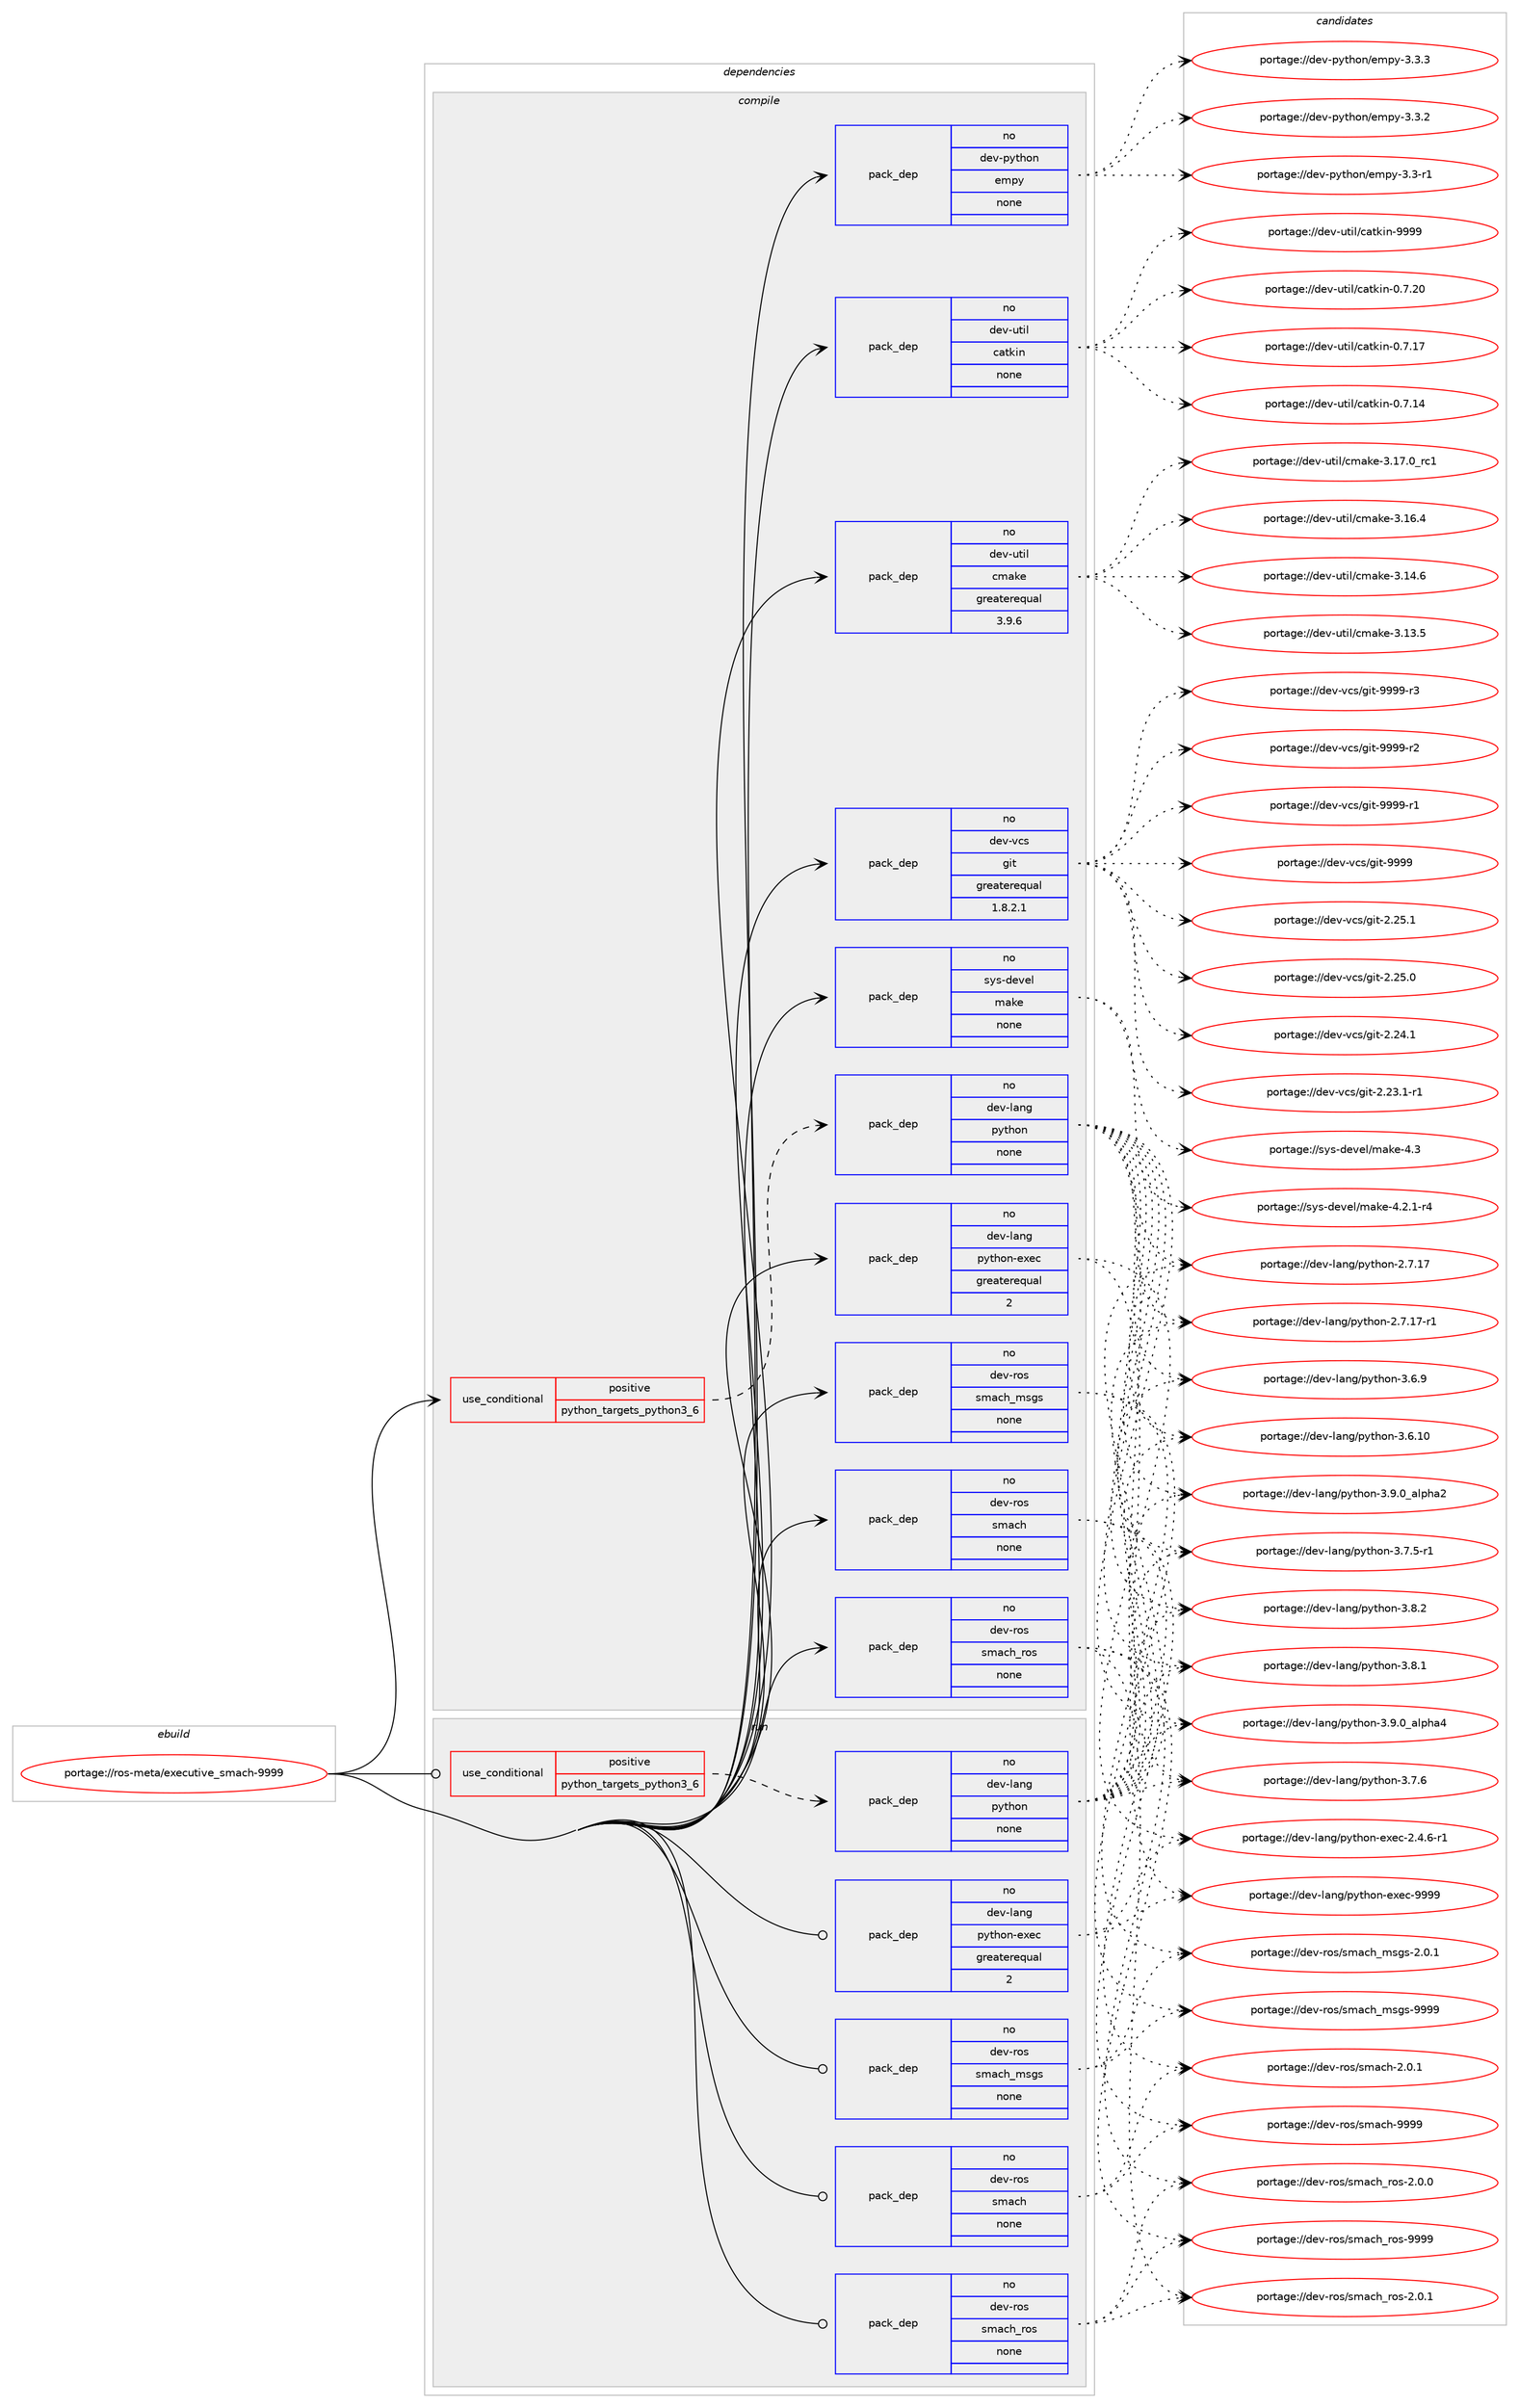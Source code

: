 digraph prolog {

# *************
# Graph options
# *************

newrank=true;
concentrate=true;
compound=true;
graph [rankdir=LR,fontname=Helvetica,fontsize=10,ranksep=1.5];#, ranksep=2.5, nodesep=0.2];
edge  [arrowhead=vee];
node  [fontname=Helvetica,fontsize=10];

# **********
# The ebuild
# **********

subgraph cluster_leftcol {
color=gray;
rank=same;
label=<<i>ebuild</i>>;
id [label="portage://ros-meta/executive_smach-9999", color=red, width=4, href="../ros-meta/executive_smach-9999.svg"];
}

# ****************
# The dependencies
# ****************

subgraph cluster_midcol {
color=gray;
label=<<i>dependencies</i>>;
subgraph cluster_compile {
fillcolor="#eeeeee";
style=filled;
label=<<i>compile</i>>;
subgraph cond13197 {
dependency66708 [label=<<TABLE BORDER="0" CELLBORDER="1" CELLSPACING="0" CELLPADDING="4"><TR><TD ROWSPAN="3" CELLPADDING="10">use_conditional</TD></TR><TR><TD>positive</TD></TR><TR><TD>python_targets_python3_6</TD></TR></TABLE>>, shape=none, color=red];
subgraph pack52173 {
dependency66709 [label=<<TABLE BORDER="0" CELLBORDER="1" CELLSPACING="0" CELLPADDING="4" WIDTH="220"><TR><TD ROWSPAN="6" CELLPADDING="30">pack_dep</TD></TR><TR><TD WIDTH="110">no</TD></TR><TR><TD>dev-lang</TD></TR><TR><TD>python</TD></TR><TR><TD>none</TD></TR><TR><TD></TD></TR></TABLE>>, shape=none, color=blue];
}
dependency66708:e -> dependency66709:w [weight=20,style="dashed",arrowhead="vee"];
}
id:e -> dependency66708:w [weight=20,style="solid",arrowhead="vee"];
subgraph pack52174 {
dependency66710 [label=<<TABLE BORDER="0" CELLBORDER="1" CELLSPACING="0" CELLPADDING="4" WIDTH="220"><TR><TD ROWSPAN="6" CELLPADDING="30">pack_dep</TD></TR><TR><TD WIDTH="110">no</TD></TR><TR><TD>dev-lang</TD></TR><TR><TD>python-exec</TD></TR><TR><TD>greaterequal</TD></TR><TR><TD>2</TD></TR></TABLE>>, shape=none, color=blue];
}
id:e -> dependency66710:w [weight=20,style="solid",arrowhead="vee"];
subgraph pack52175 {
dependency66711 [label=<<TABLE BORDER="0" CELLBORDER="1" CELLSPACING="0" CELLPADDING="4" WIDTH="220"><TR><TD ROWSPAN="6" CELLPADDING="30">pack_dep</TD></TR><TR><TD WIDTH="110">no</TD></TR><TR><TD>dev-python</TD></TR><TR><TD>empy</TD></TR><TR><TD>none</TD></TR><TR><TD></TD></TR></TABLE>>, shape=none, color=blue];
}
id:e -> dependency66711:w [weight=20,style="solid",arrowhead="vee"];
subgraph pack52176 {
dependency66712 [label=<<TABLE BORDER="0" CELLBORDER="1" CELLSPACING="0" CELLPADDING="4" WIDTH="220"><TR><TD ROWSPAN="6" CELLPADDING="30">pack_dep</TD></TR><TR><TD WIDTH="110">no</TD></TR><TR><TD>dev-ros</TD></TR><TR><TD>smach</TD></TR><TR><TD>none</TD></TR><TR><TD></TD></TR></TABLE>>, shape=none, color=blue];
}
id:e -> dependency66712:w [weight=20,style="solid",arrowhead="vee"];
subgraph pack52177 {
dependency66713 [label=<<TABLE BORDER="0" CELLBORDER="1" CELLSPACING="0" CELLPADDING="4" WIDTH="220"><TR><TD ROWSPAN="6" CELLPADDING="30">pack_dep</TD></TR><TR><TD WIDTH="110">no</TD></TR><TR><TD>dev-ros</TD></TR><TR><TD>smach_msgs</TD></TR><TR><TD>none</TD></TR><TR><TD></TD></TR></TABLE>>, shape=none, color=blue];
}
id:e -> dependency66713:w [weight=20,style="solid",arrowhead="vee"];
subgraph pack52178 {
dependency66714 [label=<<TABLE BORDER="0" CELLBORDER="1" CELLSPACING="0" CELLPADDING="4" WIDTH="220"><TR><TD ROWSPAN="6" CELLPADDING="30">pack_dep</TD></TR><TR><TD WIDTH="110">no</TD></TR><TR><TD>dev-ros</TD></TR><TR><TD>smach_ros</TD></TR><TR><TD>none</TD></TR><TR><TD></TD></TR></TABLE>>, shape=none, color=blue];
}
id:e -> dependency66714:w [weight=20,style="solid",arrowhead="vee"];
subgraph pack52179 {
dependency66715 [label=<<TABLE BORDER="0" CELLBORDER="1" CELLSPACING="0" CELLPADDING="4" WIDTH="220"><TR><TD ROWSPAN="6" CELLPADDING="30">pack_dep</TD></TR><TR><TD WIDTH="110">no</TD></TR><TR><TD>dev-util</TD></TR><TR><TD>catkin</TD></TR><TR><TD>none</TD></TR><TR><TD></TD></TR></TABLE>>, shape=none, color=blue];
}
id:e -> dependency66715:w [weight=20,style="solid",arrowhead="vee"];
subgraph pack52180 {
dependency66716 [label=<<TABLE BORDER="0" CELLBORDER="1" CELLSPACING="0" CELLPADDING="4" WIDTH="220"><TR><TD ROWSPAN="6" CELLPADDING="30">pack_dep</TD></TR><TR><TD WIDTH="110">no</TD></TR><TR><TD>dev-util</TD></TR><TR><TD>cmake</TD></TR><TR><TD>greaterequal</TD></TR><TR><TD>3.9.6</TD></TR></TABLE>>, shape=none, color=blue];
}
id:e -> dependency66716:w [weight=20,style="solid",arrowhead="vee"];
subgraph pack52181 {
dependency66717 [label=<<TABLE BORDER="0" CELLBORDER="1" CELLSPACING="0" CELLPADDING="4" WIDTH="220"><TR><TD ROWSPAN="6" CELLPADDING="30">pack_dep</TD></TR><TR><TD WIDTH="110">no</TD></TR><TR><TD>dev-vcs</TD></TR><TR><TD>git</TD></TR><TR><TD>greaterequal</TD></TR><TR><TD>1.8.2.1</TD></TR></TABLE>>, shape=none, color=blue];
}
id:e -> dependency66717:w [weight=20,style="solid",arrowhead="vee"];
subgraph pack52182 {
dependency66718 [label=<<TABLE BORDER="0" CELLBORDER="1" CELLSPACING="0" CELLPADDING="4" WIDTH="220"><TR><TD ROWSPAN="6" CELLPADDING="30">pack_dep</TD></TR><TR><TD WIDTH="110">no</TD></TR><TR><TD>sys-devel</TD></TR><TR><TD>make</TD></TR><TR><TD>none</TD></TR><TR><TD></TD></TR></TABLE>>, shape=none, color=blue];
}
id:e -> dependency66718:w [weight=20,style="solid",arrowhead="vee"];
}
subgraph cluster_compileandrun {
fillcolor="#eeeeee";
style=filled;
label=<<i>compile and run</i>>;
}
subgraph cluster_run {
fillcolor="#eeeeee";
style=filled;
label=<<i>run</i>>;
subgraph cond13198 {
dependency66719 [label=<<TABLE BORDER="0" CELLBORDER="1" CELLSPACING="0" CELLPADDING="4"><TR><TD ROWSPAN="3" CELLPADDING="10">use_conditional</TD></TR><TR><TD>positive</TD></TR><TR><TD>python_targets_python3_6</TD></TR></TABLE>>, shape=none, color=red];
subgraph pack52183 {
dependency66720 [label=<<TABLE BORDER="0" CELLBORDER="1" CELLSPACING="0" CELLPADDING="4" WIDTH="220"><TR><TD ROWSPAN="6" CELLPADDING="30">pack_dep</TD></TR><TR><TD WIDTH="110">no</TD></TR><TR><TD>dev-lang</TD></TR><TR><TD>python</TD></TR><TR><TD>none</TD></TR><TR><TD></TD></TR></TABLE>>, shape=none, color=blue];
}
dependency66719:e -> dependency66720:w [weight=20,style="dashed",arrowhead="vee"];
}
id:e -> dependency66719:w [weight=20,style="solid",arrowhead="odot"];
subgraph pack52184 {
dependency66721 [label=<<TABLE BORDER="0" CELLBORDER="1" CELLSPACING="0" CELLPADDING="4" WIDTH="220"><TR><TD ROWSPAN="6" CELLPADDING="30">pack_dep</TD></TR><TR><TD WIDTH="110">no</TD></TR><TR><TD>dev-lang</TD></TR><TR><TD>python-exec</TD></TR><TR><TD>greaterequal</TD></TR><TR><TD>2</TD></TR></TABLE>>, shape=none, color=blue];
}
id:e -> dependency66721:w [weight=20,style="solid",arrowhead="odot"];
subgraph pack52185 {
dependency66722 [label=<<TABLE BORDER="0" CELLBORDER="1" CELLSPACING="0" CELLPADDING="4" WIDTH="220"><TR><TD ROWSPAN="6" CELLPADDING="30">pack_dep</TD></TR><TR><TD WIDTH="110">no</TD></TR><TR><TD>dev-ros</TD></TR><TR><TD>smach</TD></TR><TR><TD>none</TD></TR><TR><TD></TD></TR></TABLE>>, shape=none, color=blue];
}
id:e -> dependency66722:w [weight=20,style="solid",arrowhead="odot"];
subgraph pack52186 {
dependency66723 [label=<<TABLE BORDER="0" CELLBORDER="1" CELLSPACING="0" CELLPADDING="4" WIDTH="220"><TR><TD ROWSPAN="6" CELLPADDING="30">pack_dep</TD></TR><TR><TD WIDTH="110">no</TD></TR><TR><TD>dev-ros</TD></TR><TR><TD>smach_msgs</TD></TR><TR><TD>none</TD></TR><TR><TD></TD></TR></TABLE>>, shape=none, color=blue];
}
id:e -> dependency66723:w [weight=20,style="solid",arrowhead="odot"];
subgraph pack52187 {
dependency66724 [label=<<TABLE BORDER="0" CELLBORDER="1" CELLSPACING="0" CELLPADDING="4" WIDTH="220"><TR><TD ROWSPAN="6" CELLPADDING="30">pack_dep</TD></TR><TR><TD WIDTH="110">no</TD></TR><TR><TD>dev-ros</TD></TR><TR><TD>smach_ros</TD></TR><TR><TD>none</TD></TR><TR><TD></TD></TR></TABLE>>, shape=none, color=blue];
}
id:e -> dependency66724:w [weight=20,style="solid",arrowhead="odot"];
}
}

# **************
# The candidates
# **************

subgraph cluster_choices {
rank=same;
color=gray;
label=<<i>candidates</i>>;

subgraph choice52173 {
color=black;
nodesep=1;
choice10010111845108971101034711212111610411111045514657464895971081121049752 [label="portage://dev-lang/python-3.9.0_alpha4", color=red, width=4,href="../dev-lang/python-3.9.0_alpha4.svg"];
choice10010111845108971101034711212111610411111045514657464895971081121049750 [label="portage://dev-lang/python-3.9.0_alpha2", color=red, width=4,href="../dev-lang/python-3.9.0_alpha2.svg"];
choice100101118451089711010347112121116104111110455146564650 [label="portage://dev-lang/python-3.8.2", color=red, width=4,href="../dev-lang/python-3.8.2.svg"];
choice100101118451089711010347112121116104111110455146564649 [label="portage://dev-lang/python-3.8.1", color=red, width=4,href="../dev-lang/python-3.8.1.svg"];
choice100101118451089711010347112121116104111110455146554654 [label="portage://dev-lang/python-3.7.6", color=red, width=4,href="../dev-lang/python-3.7.6.svg"];
choice1001011184510897110103471121211161041111104551465546534511449 [label="portage://dev-lang/python-3.7.5-r1", color=red, width=4,href="../dev-lang/python-3.7.5-r1.svg"];
choice100101118451089711010347112121116104111110455146544657 [label="portage://dev-lang/python-3.6.9", color=red, width=4,href="../dev-lang/python-3.6.9.svg"];
choice10010111845108971101034711212111610411111045514654464948 [label="portage://dev-lang/python-3.6.10", color=red, width=4,href="../dev-lang/python-3.6.10.svg"];
choice100101118451089711010347112121116104111110455046554649554511449 [label="portage://dev-lang/python-2.7.17-r1", color=red, width=4,href="../dev-lang/python-2.7.17-r1.svg"];
choice10010111845108971101034711212111610411111045504655464955 [label="portage://dev-lang/python-2.7.17", color=red, width=4,href="../dev-lang/python-2.7.17.svg"];
dependency66709:e -> choice10010111845108971101034711212111610411111045514657464895971081121049752:w [style=dotted,weight="100"];
dependency66709:e -> choice10010111845108971101034711212111610411111045514657464895971081121049750:w [style=dotted,weight="100"];
dependency66709:e -> choice100101118451089711010347112121116104111110455146564650:w [style=dotted,weight="100"];
dependency66709:e -> choice100101118451089711010347112121116104111110455146564649:w [style=dotted,weight="100"];
dependency66709:e -> choice100101118451089711010347112121116104111110455146554654:w [style=dotted,weight="100"];
dependency66709:e -> choice1001011184510897110103471121211161041111104551465546534511449:w [style=dotted,weight="100"];
dependency66709:e -> choice100101118451089711010347112121116104111110455146544657:w [style=dotted,weight="100"];
dependency66709:e -> choice10010111845108971101034711212111610411111045514654464948:w [style=dotted,weight="100"];
dependency66709:e -> choice100101118451089711010347112121116104111110455046554649554511449:w [style=dotted,weight="100"];
dependency66709:e -> choice10010111845108971101034711212111610411111045504655464955:w [style=dotted,weight="100"];
}
subgraph choice52174 {
color=black;
nodesep=1;
choice10010111845108971101034711212111610411111045101120101994557575757 [label="portage://dev-lang/python-exec-9999", color=red, width=4,href="../dev-lang/python-exec-9999.svg"];
choice10010111845108971101034711212111610411111045101120101994550465246544511449 [label="portage://dev-lang/python-exec-2.4.6-r1", color=red, width=4,href="../dev-lang/python-exec-2.4.6-r1.svg"];
dependency66710:e -> choice10010111845108971101034711212111610411111045101120101994557575757:w [style=dotted,weight="100"];
dependency66710:e -> choice10010111845108971101034711212111610411111045101120101994550465246544511449:w [style=dotted,weight="100"];
}
subgraph choice52175 {
color=black;
nodesep=1;
choice1001011184511212111610411111047101109112121455146514651 [label="portage://dev-python/empy-3.3.3", color=red, width=4,href="../dev-python/empy-3.3.3.svg"];
choice1001011184511212111610411111047101109112121455146514650 [label="portage://dev-python/empy-3.3.2", color=red, width=4,href="../dev-python/empy-3.3.2.svg"];
choice1001011184511212111610411111047101109112121455146514511449 [label="portage://dev-python/empy-3.3-r1", color=red, width=4,href="../dev-python/empy-3.3-r1.svg"];
dependency66711:e -> choice1001011184511212111610411111047101109112121455146514651:w [style=dotted,weight="100"];
dependency66711:e -> choice1001011184511212111610411111047101109112121455146514650:w [style=dotted,weight="100"];
dependency66711:e -> choice1001011184511212111610411111047101109112121455146514511449:w [style=dotted,weight="100"];
}
subgraph choice52176 {
color=black;
nodesep=1;
choice100101118451141111154711510997991044557575757 [label="portage://dev-ros/smach-9999", color=red, width=4,href="../dev-ros/smach-9999.svg"];
choice10010111845114111115471151099799104455046484649 [label="portage://dev-ros/smach-2.0.1", color=red, width=4,href="../dev-ros/smach-2.0.1.svg"];
dependency66712:e -> choice100101118451141111154711510997991044557575757:w [style=dotted,weight="100"];
dependency66712:e -> choice10010111845114111115471151099799104455046484649:w [style=dotted,weight="100"];
}
subgraph choice52177 {
color=black;
nodesep=1;
choice10010111845114111115471151099799104951091151031154557575757 [label="portage://dev-ros/smach_msgs-9999", color=red, width=4,href="../dev-ros/smach_msgs-9999.svg"];
choice1001011184511411111547115109979910495109115103115455046484649 [label="portage://dev-ros/smach_msgs-2.0.1", color=red, width=4,href="../dev-ros/smach_msgs-2.0.1.svg"];
dependency66713:e -> choice10010111845114111115471151099799104951091151031154557575757:w [style=dotted,weight="100"];
dependency66713:e -> choice1001011184511411111547115109979910495109115103115455046484649:w [style=dotted,weight="100"];
}
subgraph choice52178 {
color=black;
nodesep=1;
choice10010111845114111115471151099799104951141111154557575757 [label="portage://dev-ros/smach_ros-9999", color=red, width=4,href="../dev-ros/smach_ros-9999.svg"];
choice1001011184511411111547115109979910495114111115455046484649 [label="portage://dev-ros/smach_ros-2.0.1", color=red, width=4,href="../dev-ros/smach_ros-2.0.1.svg"];
choice1001011184511411111547115109979910495114111115455046484648 [label="portage://dev-ros/smach_ros-2.0.0", color=red, width=4,href="../dev-ros/smach_ros-2.0.0.svg"];
dependency66714:e -> choice10010111845114111115471151099799104951141111154557575757:w [style=dotted,weight="100"];
dependency66714:e -> choice1001011184511411111547115109979910495114111115455046484649:w [style=dotted,weight="100"];
dependency66714:e -> choice1001011184511411111547115109979910495114111115455046484648:w [style=dotted,weight="100"];
}
subgraph choice52179 {
color=black;
nodesep=1;
choice100101118451171161051084799971161071051104557575757 [label="portage://dev-util/catkin-9999", color=red, width=4,href="../dev-util/catkin-9999.svg"];
choice1001011184511711610510847999711610710511045484655465048 [label="portage://dev-util/catkin-0.7.20", color=red, width=4,href="../dev-util/catkin-0.7.20.svg"];
choice1001011184511711610510847999711610710511045484655464955 [label="portage://dev-util/catkin-0.7.17", color=red, width=4,href="../dev-util/catkin-0.7.17.svg"];
choice1001011184511711610510847999711610710511045484655464952 [label="portage://dev-util/catkin-0.7.14", color=red, width=4,href="../dev-util/catkin-0.7.14.svg"];
dependency66715:e -> choice100101118451171161051084799971161071051104557575757:w [style=dotted,weight="100"];
dependency66715:e -> choice1001011184511711610510847999711610710511045484655465048:w [style=dotted,weight="100"];
dependency66715:e -> choice1001011184511711610510847999711610710511045484655464955:w [style=dotted,weight="100"];
dependency66715:e -> choice1001011184511711610510847999711610710511045484655464952:w [style=dotted,weight="100"];
}
subgraph choice52180 {
color=black;
nodesep=1;
choice1001011184511711610510847991099710710145514649554648951149949 [label="portage://dev-util/cmake-3.17.0_rc1", color=red, width=4,href="../dev-util/cmake-3.17.0_rc1.svg"];
choice1001011184511711610510847991099710710145514649544652 [label="portage://dev-util/cmake-3.16.4", color=red, width=4,href="../dev-util/cmake-3.16.4.svg"];
choice1001011184511711610510847991099710710145514649524654 [label="portage://dev-util/cmake-3.14.6", color=red, width=4,href="../dev-util/cmake-3.14.6.svg"];
choice1001011184511711610510847991099710710145514649514653 [label="portage://dev-util/cmake-3.13.5", color=red, width=4,href="../dev-util/cmake-3.13.5.svg"];
dependency66716:e -> choice1001011184511711610510847991099710710145514649554648951149949:w [style=dotted,weight="100"];
dependency66716:e -> choice1001011184511711610510847991099710710145514649544652:w [style=dotted,weight="100"];
dependency66716:e -> choice1001011184511711610510847991099710710145514649524654:w [style=dotted,weight="100"];
dependency66716:e -> choice1001011184511711610510847991099710710145514649514653:w [style=dotted,weight="100"];
}
subgraph choice52181 {
color=black;
nodesep=1;
choice10010111845118991154710310511645575757574511451 [label="portage://dev-vcs/git-9999-r3", color=red, width=4,href="../dev-vcs/git-9999-r3.svg"];
choice10010111845118991154710310511645575757574511450 [label="portage://dev-vcs/git-9999-r2", color=red, width=4,href="../dev-vcs/git-9999-r2.svg"];
choice10010111845118991154710310511645575757574511449 [label="portage://dev-vcs/git-9999-r1", color=red, width=4,href="../dev-vcs/git-9999-r1.svg"];
choice1001011184511899115471031051164557575757 [label="portage://dev-vcs/git-9999", color=red, width=4,href="../dev-vcs/git-9999.svg"];
choice10010111845118991154710310511645504650534649 [label="portage://dev-vcs/git-2.25.1", color=red, width=4,href="../dev-vcs/git-2.25.1.svg"];
choice10010111845118991154710310511645504650534648 [label="portage://dev-vcs/git-2.25.0", color=red, width=4,href="../dev-vcs/git-2.25.0.svg"];
choice10010111845118991154710310511645504650524649 [label="portage://dev-vcs/git-2.24.1", color=red, width=4,href="../dev-vcs/git-2.24.1.svg"];
choice100101118451189911547103105116455046505146494511449 [label="portage://dev-vcs/git-2.23.1-r1", color=red, width=4,href="../dev-vcs/git-2.23.1-r1.svg"];
dependency66717:e -> choice10010111845118991154710310511645575757574511451:w [style=dotted,weight="100"];
dependency66717:e -> choice10010111845118991154710310511645575757574511450:w [style=dotted,weight="100"];
dependency66717:e -> choice10010111845118991154710310511645575757574511449:w [style=dotted,weight="100"];
dependency66717:e -> choice1001011184511899115471031051164557575757:w [style=dotted,weight="100"];
dependency66717:e -> choice10010111845118991154710310511645504650534649:w [style=dotted,weight="100"];
dependency66717:e -> choice10010111845118991154710310511645504650534648:w [style=dotted,weight="100"];
dependency66717:e -> choice10010111845118991154710310511645504650524649:w [style=dotted,weight="100"];
dependency66717:e -> choice100101118451189911547103105116455046505146494511449:w [style=dotted,weight="100"];
}
subgraph choice52182 {
color=black;
nodesep=1;
choice11512111545100101118101108471099710710145524651 [label="portage://sys-devel/make-4.3", color=red, width=4,href="../sys-devel/make-4.3.svg"];
choice1151211154510010111810110847109971071014552465046494511452 [label="portage://sys-devel/make-4.2.1-r4", color=red, width=4,href="../sys-devel/make-4.2.1-r4.svg"];
dependency66718:e -> choice11512111545100101118101108471099710710145524651:w [style=dotted,weight="100"];
dependency66718:e -> choice1151211154510010111810110847109971071014552465046494511452:w [style=dotted,weight="100"];
}
subgraph choice52183 {
color=black;
nodesep=1;
choice10010111845108971101034711212111610411111045514657464895971081121049752 [label="portage://dev-lang/python-3.9.0_alpha4", color=red, width=4,href="../dev-lang/python-3.9.0_alpha4.svg"];
choice10010111845108971101034711212111610411111045514657464895971081121049750 [label="portage://dev-lang/python-3.9.0_alpha2", color=red, width=4,href="../dev-lang/python-3.9.0_alpha2.svg"];
choice100101118451089711010347112121116104111110455146564650 [label="portage://dev-lang/python-3.8.2", color=red, width=4,href="../dev-lang/python-3.8.2.svg"];
choice100101118451089711010347112121116104111110455146564649 [label="portage://dev-lang/python-3.8.1", color=red, width=4,href="../dev-lang/python-3.8.1.svg"];
choice100101118451089711010347112121116104111110455146554654 [label="portage://dev-lang/python-3.7.6", color=red, width=4,href="../dev-lang/python-3.7.6.svg"];
choice1001011184510897110103471121211161041111104551465546534511449 [label="portage://dev-lang/python-3.7.5-r1", color=red, width=4,href="../dev-lang/python-3.7.5-r1.svg"];
choice100101118451089711010347112121116104111110455146544657 [label="portage://dev-lang/python-3.6.9", color=red, width=4,href="../dev-lang/python-3.6.9.svg"];
choice10010111845108971101034711212111610411111045514654464948 [label="portage://dev-lang/python-3.6.10", color=red, width=4,href="../dev-lang/python-3.6.10.svg"];
choice100101118451089711010347112121116104111110455046554649554511449 [label="portage://dev-lang/python-2.7.17-r1", color=red, width=4,href="../dev-lang/python-2.7.17-r1.svg"];
choice10010111845108971101034711212111610411111045504655464955 [label="portage://dev-lang/python-2.7.17", color=red, width=4,href="../dev-lang/python-2.7.17.svg"];
dependency66720:e -> choice10010111845108971101034711212111610411111045514657464895971081121049752:w [style=dotted,weight="100"];
dependency66720:e -> choice10010111845108971101034711212111610411111045514657464895971081121049750:w [style=dotted,weight="100"];
dependency66720:e -> choice100101118451089711010347112121116104111110455146564650:w [style=dotted,weight="100"];
dependency66720:e -> choice100101118451089711010347112121116104111110455146564649:w [style=dotted,weight="100"];
dependency66720:e -> choice100101118451089711010347112121116104111110455146554654:w [style=dotted,weight="100"];
dependency66720:e -> choice1001011184510897110103471121211161041111104551465546534511449:w [style=dotted,weight="100"];
dependency66720:e -> choice100101118451089711010347112121116104111110455146544657:w [style=dotted,weight="100"];
dependency66720:e -> choice10010111845108971101034711212111610411111045514654464948:w [style=dotted,weight="100"];
dependency66720:e -> choice100101118451089711010347112121116104111110455046554649554511449:w [style=dotted,weight="100"];
dependency66720:e -> choice10010111845108971101034711212111610411111045504655464955:w [style=dotted,weight="100"];
}
subgraph choice52184 {
color=black;
nodesep=1;
choice10010111845108971101034711212111610411111045101120101994557575757 [label="portage://dev-lang/python-exec-9999", color=red, width=4,href="../dev-lang/python-exec-9999.svg"];
choice10010111845108971101034711212111610411111045101120101994550465246544511449 [label="portage://dev-lang/python-exec-2.4.6-r1", color=red, width=4,href="../dev-lang/python-exec-2.4.6-r1.svg"];
dependency66721:e -> choice10010111845108971101034711212111610411111045101120101994557575757:w [style=dotted,weight="100"];
dependency66721:e -> choice10010111845108971101034711212111610411111045101120101994550465246544511449:w [style=dotted,weight="100"];
}
subgraph choice52185 {
color=black;
nodesep=1;
choice100101118451141111154711510997991044557575757 [label="portage://dev-ros/smach-9999", color=red, width=4,href="../dev-ros/smach-9999.svg"];
choice10010111845114111115471151099799104455046484649 [label="portage://dev-ros/smach-2.0.1", color=red, width=4,href="../dev-ros/smach-2.0.1.svg"];
dependency66722:e -> choice100101118451141111154711510997991044557575757:w [style=dotted,weight="100"];
dependency66722:e -> choice10010111845114111115471151099799104455046484649:w [style=dotted,weight="100"];
}
subgraph choice52186 {
color=black;
nodesep=1;
choice10010111845114111115471151099799104951091151031154557575757 [label="portage://dev-ros/smach_msgs-9999", color=red, width=4,href="../dev-ros/smach_msgs-9999.svg"];
choice1001011184511411111547115109979910495109115103115455046484649 [label="portage://dev-ros/smach_msgs-2.0.1", color=red, width=4,href="../dev-ros/smach_msgs-2.0.1.svg"];
dependency66723:e -> choice10010111845114111115471151099799104951091151031154557575757:w [style=dotted,weight="100"];
dependency66723:e -> choice1001011184511411111547115109979910495109115103115455046484649:w [style=dotted,weight="100"];
}
subgraph choice52187 {
color=black;
nodesep=1;
choice10010111845114111115471151099799104951141111154557575757 [label="portage://dev-ros/smach_ros-9999", color=red, width=4,href="../dev-ros/smach_ros-9999.svg"];
choice1001011184511411111547115109979910495114111115455046484649 [label="portage://dev-ros/smach_ros-2.0.1", color=red, width=4,href="../dev-ros/smach_ros-2.0.1.svg"];
choice1001011184511411111547115109979910495114111115455046484648 [label="portage://dev-ros/smach_ros-2.0.0", color=red, width=4,href="../dev-ros/smach_ros-2.0.0.svg"];
dependency66724:e -> choice10010111845114111115471151099799104951141111154557575757:w [style=dotted,weight="100"];
dependency66724:e -> choice1001011184511411111547115109979910495114111115455046484649:w [style=dotted,weight="100"];
dependency66724:e -> choice1001011184511411111547115109979910495114111115455046484648:w [style=dotted,weight="100"];
}
}

}

